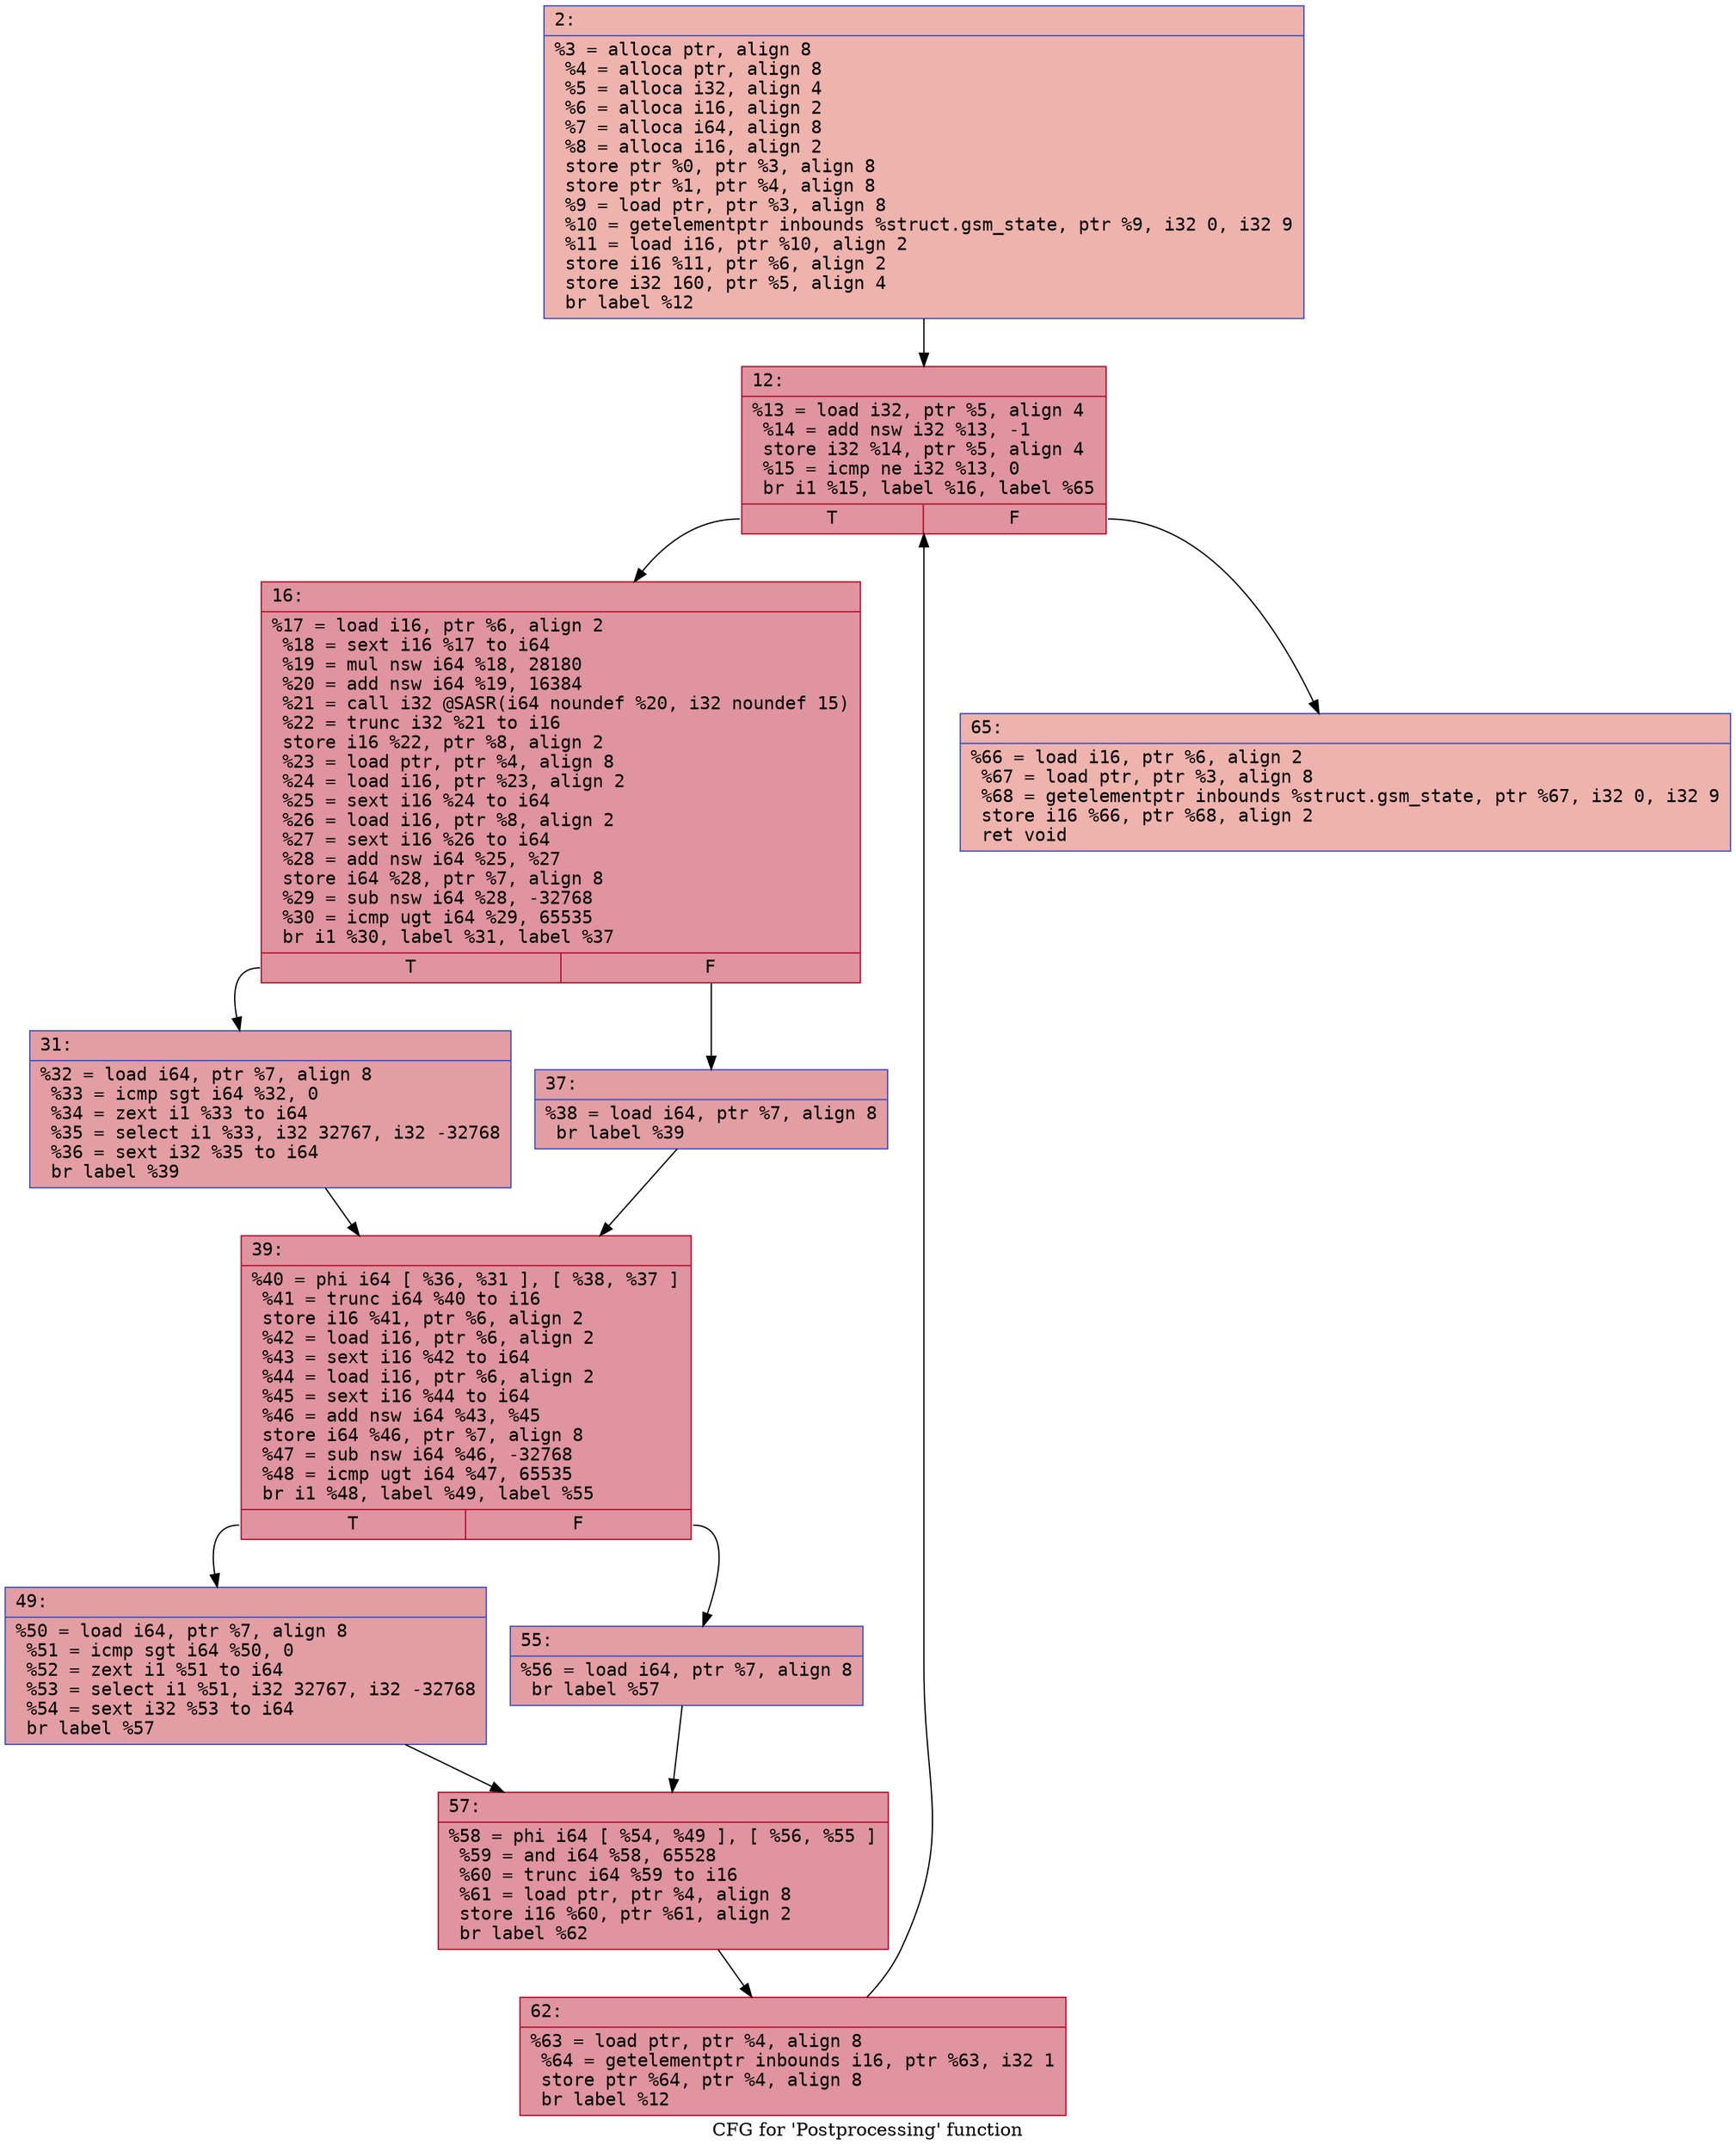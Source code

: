 digraph "CFG for 'Postprocessing' function" {
	label="CFG for 'Postprocessing' function";

	Node0x6000015f1ef0 [shape=record,color="#3d50c3ff", style=filled, fillcolor="#d6524470" fontname="Courier",label="{2:\l|  %3 = alloca ptr, align 8\l  %4 = alloca ptr, align 8\l  %5 = alloca i32, align 4\l  %6 = alloca i16, align 2\l  %7 = alloca i64, align 8\l  %8 = alloca i16, align 2\l  store ptr %0, ptr %3, align 8\l  store ptr %1, ptr %4, align 8\l  %9 = load ptr, ptr %3, align 8\l  %10 = getelementptr inbounds %struct.gsm_state, ptr %9, i32 0, i32 9\l  %11 = load i16, ptr %10, align 2\l  store i16 %11, ptr %6, align 2\l  store i32 160, ptr %5, align 4\l  br label %12\l}"];
	Node0x6000015f1ef0 -> Node0x6000015f2260[tooltip="2 -> 12\nProbability 100.00%" ];
	Node0x6000015f2260 [shape=record,color="#b70d28ff", style=filled, fillcolor="#b70d2870" fontname="Courier",label="{12:\l|  %13 = load i32, ptr %5, align 4\l  %14 = add nsw i32 %13, -1\l  store i32 %14, ptr %5, align 4\l  %15 = icmp ne i32 %13, 0\l  br i1 %15, label %16, label %65\l|{<s0>T|<s1>F}}"];
	Node0x6000015f2260:s0 -> Node0x6000015f22b0[tooltip="12 -> 16\nProbability 96.88%" ];
	Node0x6000015f2260:s1 -> Node0x6000015f2530[tooltip="12 -> 65\nProbability 3.12%" ];
	Node0x6000015f22b0 [shape=record,color="#b70d28ff", style=filled, fillcolor="#b70d2870" fontname="Courier",label="{16:\l|  %17 = load i16, ptr %6, align 2\l  %18 = sext i16 %17 to i64\l  %19 = mul nsw i64 %18, 28180\l  %20 = add nsw i64 %19, 16384\l  %21 = call i32 @SASR(i64 noundef %20, i32 noundef 15)\l  %22 = trunc i32 %21 to i16\l  store i16 %22, ptr %8, align 2\l  %23 = load ptr, ptr %4, align 8\l  %24 = load i16, ptr %23, align 2\l  %25 = sext i16 %24 to i64\l  %26 = load i16, ptr %8, align 2\l  %27 = sext i16 %26 to i64\l  %28 = add nsw i64 %25, %27\l  store i64 %28, ptr %7, align 8\l  %29 = sub nsw i64 %28, -32768\l  %30 = icmp ugt i64 %29, 65535\l  br i1 %30, label %31, label %37\l|{<s0>T|<s1>F}}"];
	Node0x6000015f22b0:s0 -> Node0x6000015f2300[tooltip="16 -> 31\nProbability 50.00%" ];
	Node0x6000015f22b0:s1 -> Node0x6000015f2350[tooltip="16 -> 37\nProbability 50.00%" ];
	Node0x6000015f2300 [shape=record,color="#3d50c3ff", style=filled, fillcolor="#be242e70" fontname="Courier",label="{31:\l|  %32 = load i64, ptr %7, align 8\l  %33 = icmp sgt i64 %32, 0\l  %34 = zext i1 %33 to i64\l  %35 = select i1 %33, i32 32767, i32 -32768\l  %36 = sext i32 %35 to i64\l  br label %39\l}"];
	Node0x6000015f2300 -> Node0x6000015f23a0[tooltip="31 -> 39\nProbability 100.00%" ];
	Node0x6000015f2350 [shape=record,color="#3d50c3ff", style=filled, fillcolor="#be242e70" fontname="Courier",label="{37:\l|  %38 = load i64, ptr %7, align 8\l  br label %39\l}"];
	Node0x6000015f2350 -> Node0x6000015f23a0[tooltip="37 -> 39\nProbability 100.00%" ];
	Node0x6000015f23a0 [shape=record,color="#b70d28ff", style=filled, fillcolor="#b70d2870" fontname="Courier",label="{39:\l|  %40 = phi i64 [ %36, %31 ], [ %38, %37 ]\l  %41 = trunc i64 %40 to i16\l  store i16 %41, ptr %6, align 2\l  %42 = load i16, ptr %6, align 2\l  %43 = sext i16 %42 to i64\l  %44 = load i16, ptr %6, align 2\l  %45 = sext i16 %44 to i64\l  %46 = add nsw i64 %43, %45\l  store i64 %46, ptr %7, align 8\l  %47 = sub nsw i64 %46, -32768\l  %48 = icmp ugt i64 %47, 65535\l  br i1 %48, label %49, label %55\l|{<s0>T|<s1>F}}"];
	Node0x6000015f23a0:s0 -> Node0x6000015f23f0[tooltip="39 -> 49\nProbability 50.00%" ];
	Node0x6000015f23a0:s1 -> Node0x6000015f2440[tooltip="39 -> 55\nProbability 50.00%" ];
	Node0x6000015f23f0 [shape=record,color="#3d50c3ff", style=filled, fillcolor="#be242e70" fontname="Courier",label="{49:\l|  %50 = load i64, ptr %7, align 8\l  %51 = icmp sgt i64 %50, 0\l  %52 = zext i1 %51 to i64\l  %53 = select i1 %51, i32 32767, i32 -32768\l  %54 = sext i32 %53 to i64\l  br label %57\l}"];
	Node0x6000015f23f0 -> Node0x6000015f2490[tooltip="49 -> 57\nProbability 100.00%" ];
	Node0x6000015f2440 [shape=record,color="#3d50c3ff", style=filled, fillcolor="#be242e70" fontname="Courier",label="{55:\l|  %56 = load i64, ptr %7, align 8\l  br label %57\l}"];
	Node0x6000015f2440 -> Node0x6000015f2490[tooltip="55 -> 57\nProbability 100.00%" ];
	Node0x6000015f2490 [shape=record,color="#b70d28ff", style=filled, fillcolor="#b70d2870" fontname="Courier",label="{57:\l|  %58 = phi i64 [ %54, %49 ], [ %56, %55 ]\l  %59 = and i64 %58, 65528\l  %60 = trunc i64 %59 to i16\l  %61 = load ptr, ptr %4, align 8\l  store i16 %60, ptr %61, align 2\l  br label %62\l}"];
	Node0x6000015f2490 -> Node0x6000015f24e0[tooltip="57 -> 62\nProbability 100.00%" ];
	Node0x6000015f24e0 [shape=record,color="#b70d28ff", style=filled, fillcolor="#b70d2870" fontname="Courier",label="{62:\l|  %63 = load ptr, ptr %4, align 8\l  %64 = getelementptr inbounds i16, ptr %63, i32 1\l  store ptr %64, ptr %4, align 8\l  br label %12\l}"];
	Node0x6000015f24e0 -> Node0x6000015f2260[tooltip="62 -> 12\nProbability 100.00%" ];
	Node0x6000015f2530 [shape=record,color="#3d50c3ff", style=filled, fillcolor="#d6524470" fontname="Courier",label="{65:\l|  %66 = load i16, ptr %6, align 2\l  %67 = load ptr, ptr %3, align 8\l  %68 = getelementptr inbounds %struct.gsm_state, ptr %67, i32 0, i32 9\l  store i16 %66, ptr %68, align 2\l  ret void\l}"];
}
